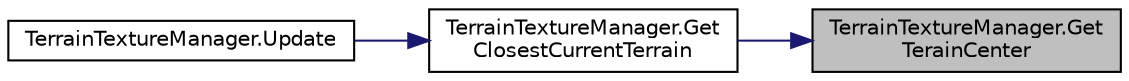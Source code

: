 digraph "TerrainTextureManager.GetTerainCenter"
{
 // INTERACTIVE_SVG=YES
 // LATEX_PDF_SIZE
  edge [fontname="Helvetica",fontsize="10",labelfontname="Helvetica",labelfontsize="10"];
  node [fontname="Helvetica",fontsize="10",shape=record];
  rankdir="RL";
  Node1 [label="TerrainTextureManager.Get\lTerainCenter",height=0.2,width=0.4,color="black", fillcolor="grey75", style="filled", fontcolor="black",tooltip=" "];
  Node1 -> Node2 [dir="back",color="midnightblue",fontsize="10",style="solid",fontname="Helvetica"];
  Node2 [label="TerrainTextureManager.Get\lClosestCurrentTerrain",height=0.2,width=0.4,color="black", fillcolor="white", style="filled",URL="$class_terrain_texture_manager.html#a58611a5bb5040ccd4398d6054e75e837",tooltip=" "];
  Node2 -> Node3 [dir="back",color="midnightblue",fontsize="10",style="solid",fontname="Helvetica"];
  Node3 [label="TerrainTextureManager.Update",height=0.2,width=0.4,color="black", fillcolor="white", style="filled",URL="$class_terrain_texture_manager.html#aa431d6176ab67e372c01854d12d39787",tooltip=" "];
}
